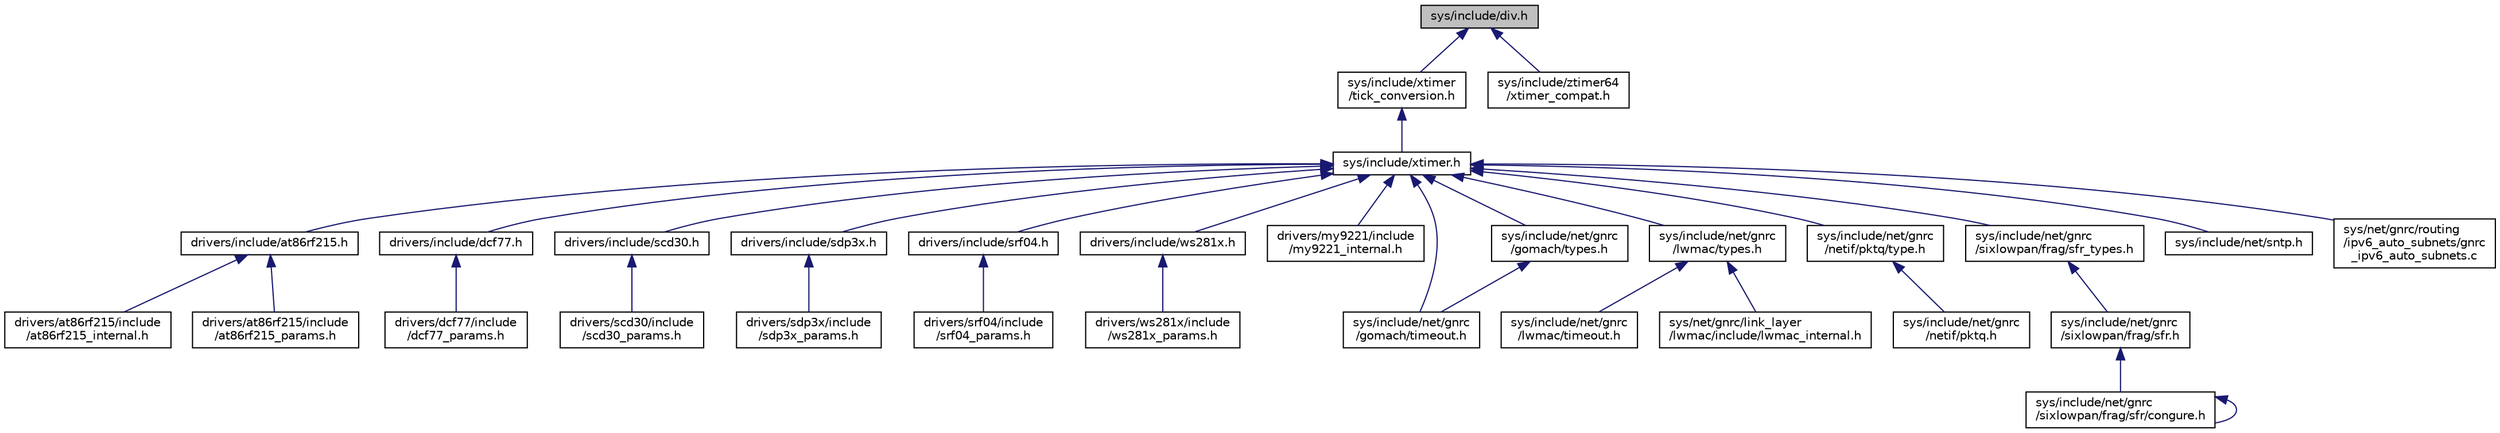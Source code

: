 digraph "sys/include/div.h"
{
 // LATEX_PDF_SIZE
  edge [fontname="Helvetica",fontsize="10",labelfontname="Helvetica",labelfontsize="10"];
  node [fontname="Helvetica",fontsize="10",shape=record];
  Node1 [label="sys/include/div.h",height=0.2,width=0.4,color="black", fillcolor="grey75", style="filled", fontcolor="black",tooltip=" "];
  Node1 -> Node2 [dir="back",color="midnightblue",fontsize="10",style="solid",fontname="Helvetica"];
  Node2 [label="sys/include/xtimer\l/tick_conversion.h",height=0.2,width=0.4,color="black", fillcolor="white", style="filled",URL="$tick__conversion_8h.html",tooltip="xtimer tick <-> seconds conversions for different values of XTIMER_HZ"];
  Node2 -> Node3 [dir="back",color="midnightblue",fontsize="10",style="solid",fontname="Helvetica"];
  Node3 [label="sys/include/xtimer.h",height=0.2,width=0.4,color="black", fillcolor="white", style="filled",URL="$xtimer_8h.html",tooltip="xtimer interface definitions"];
  Node3 -> Node4 [dir="back",color="midnightblue",fontsize="10",style="solid",fontname="Helvetica"];
  Node4 [label="drivers/include/at86rf215.h",height=0.2,width=0.4,color="black", fillcolor="white", style="filled",URL="$at86rf215_8h.html",tooltip="Interface definition for AT86RF215 based drivers."];
  Node4 -> Node5 [dir="back",color="midnightblue",fontsize="10",style="solid",fontname="Helvetica"];
  Node5 [label="drivers/at86rf215/include\l/at86rf215_internal.h",height=0.2,width=0.4,color="black", fillcolor="white", style="filled",URL="$at86rf215__internal_8h.html",tooltip="Low-Level functions for the AT86RF215 driver."];
  Node4 -> Node6 [dir="back",color="midnightblue",fontsize="10",style="solid",fontname="Helvetica"];
  Node6 [label="drivers/at86rf215/include\l/at86rf215_params.h",height=0.2,width=0.4,color="black", fillcolor="white", style="filled",URL="$at86rf215__params_8h.html",tooltip="Default configuration for the AT86RF215 driver."];
  Node3 -> Node7 [dir="back",color="midnightblue",fontsize="10",style="solid",fontname="Helvetica"];
  Node7 [label="drivers/include/dcf77.h",height=0.2,width=0.4,color="black", fillcolor="white", style="filled",URL="$dcf77_8h.html",tooltip="Interface definition for the dcf77 sensor driver."];
  Node7 -> Node8 [dir="back",color="midnightblue",fontsize="10",style="solid",fontname="Helvetica"];
  Node8 [label="drivers/dcf77/include\l/dcf77_params.h",height=0.2,width=0.4,color="black", fillcolor="white", style="filled",URL="$dcf77__params_8h.html",tooltip="Default configuration for DCF77 devices."];
  Node3 -> Node9 [dir="back",color="midnightblue",fontsize="10",style="solid",fontname="Helvetica"];
  Node9 [label="drivers/include/scd30.h",height=0.2,width=0.4,color="black", fillcolor="white", style="filled",URL="$scd30_8h.html",tooltip="Device driver interface for the SCD30 sensor."];
  Node9 -> Node10 [dir="back",color="midnightblue",fontsize="10",style="solid",fontname="Helvetica"];
  Node10 [label="drivers/scd30/include\l/scd30_params.h",height=0.2,width=0.4,color="black", fillcolor="white", style="filled",URL="$scd30__params_8h.html",tooltip="Device driver params interface for the SCD30 sensor."];
  Node3 -> Node11 [dir="back",color="midnightblue",fontsize="10",style="solid",fontname="Helvetica"];
  Node11 [label="drivers/include/sdp3x.h",height=0.2,width=0.4,color="black", fillcolor="white", style="filled",URL="$sdp3x_8h.html",tooltip="Device driver interface for the SDP3x sensor."];
  Node11 -> Node12 [dir="back",color="midnightblue",fontsize="10",style="solid",fontname="Helvetica"];
  Node12 [label="drivers/sdp3x/include\l/sdp3x_params.h",height=0.2,width=0.4,color="black", fillcolor="white", style="filled",URL="$sdp3x__params_8h.html",tooltip="Device driver params interface for the SDP3x sensor."];
  Node3 -> Node13 [dir="back",color="midnightblue",fontsize="10",style="solid",fontname="Helvetica"];
  Node13 [label="drivers/include/srf04.h",height=0.2,width=0.4,color="black", fillcolor="white", style="filled",URL="$srf04_8h.html",tooltip="Device driver for the srf04 ultra sonic range finder."];
  Node13 -> Node14 [dir="back",color="midnightblue",fontsize="10",style="solid",fontname="Helvetica"];
  Node14 [label="drivers/srf04/include\l/srf04_params.h",height=0.2,width=0.4,color="black", fillcolor="white", style="filled",URL="$srf04__params_8h.html",tooltip="Default configuration for srf04 devices."];
  Node3 -> Node15 [dir="back",color="midnightblue",fontsize="10",style="solid",fontname="Helvetica"];
  Node15 [label="drivers/include/ws281x.h",height=0.2,width=0.4,color="black", fillcolor="white", style="filled",URL="$ws281x_8h.html",tooltip="WS2812/SK6812 RGB LED Driver."];
  Node15 -> Node16 [dir="back",color="midnightblue",fontsize="10",style="solid",fontname="Helvetica"];
  Node16 [label="drivers/ws281x/include\l/ws281x_params.h",height=0.2,width=0.4,color="black", fillcolor="white", style="filled",URL="$ws281x__params_8h.html",tooltip="Default configuration for WS2812/SK6812 RGB LEDs."];
  Node3 -> Node17 [dir="back",color="midnightblue",fontsize="10",style="solid",fontname="Helvetica"];
  Node17 [label="drivers/my9221/include\l/my9221_internal.h",height=0.2,width=0.4,color="black", fillcolor="white", style="filled",URL="$my9221__internal_8h.html",tooltip="Internal config and parameters for the MY9221 LED controller."];
  Node3 -> Node18 [dir="back",color="midnightblue",fontsize="10",style="solid",fontname="Helvetica"];
  Node18 [label="sys/include/net/gnrc\l/gomach/timeout.h",height=0.2,width=0.4,color="black", fillcolor="white", style="filled",URL="$net_2gnrc_2gomach_2timeout_8h.html",tooltip="Timeout handling of GoMacH."];
  Node3 -> Node19 [dir="back",color="midnightblue",fontsize="10",style="solid",fontname="Helvetica"];
  Node19 [label="sys/include/net/gnrc\l/gomach/types.h",height=0.2,width=0.4,color="black", fillcolor="white", style="filled",URL="$sys_2include_2net_2gnrc_2gomach_2types_8h.html",tooltip="Internal used types of GoMacH."];
  Node19 -> Node18 [dir="back",color="midnightblue",fontsize="10",style="solid",fontname="Helvetica"];
  Node3 -> Node20 [dir="back",color="midnightblue",fontsize="10",style="solid",fontname="Helvetica"];
  Node20 [label="sys/include/net/gnrc\l/lwmac/types.h",height=0.2,width=0.4,color="black", fillcolor="white", style="filled",URL="$sys_2include_2net_2gnrc_2lwmac_2types_8h.html",tooltip="Definition of internal types used by LWMAC."];
  Node20 -> Node21 [dir="back",color="midnightblue",fontsize="10",style="solid",fontname="Helvetica"];
  Node21 [label="sys/include/net/gnrc\l/lwmac/timeout.h",height=0.2,width=0.4,color="black", fillcolor="white", style="filled",URL="$net_2gnrc_2lwmac_2timeout_8h.html",tooltip="Timeout handling of LWMAC."];
  Node20 -> Node22 [dir="back",color="midnightblue",fontsize="10",style="solid",fontname="Helvetica"];
  Node22 [label="sys/net/gnrc/link_layer\l/lwmac/include/lwmac_internal.h",height=0.2,width=0.4,color="black", fillcolor="white", style="filled",URL="$lwmac__internal_8h.html",tooltip="Interface definition for internal functions of LWMAC protocol."];
  Node3 -> Node23 [dir="back",color="midnightblue",fontsize="10",style="solid",fontname="Helvetica"];
  Node23 [label="sys/include/net/gnrc\l/netif/pktq/type.h",height=0.2,width=0.4,color="black", fillcolor="white", style="filled",URL="$type_8h.html",tooltip="Send queue for Network interface API type definitions"];
  Node23 -> Node24 [dir="back",color="midnightblue",fontsize="10",style="solid",fontname="Helvetica"];
  Node24 [label="sys/include/net/gnrc\l/netif/pktq.h",height=0.2,width=0.4,color="black", fillcolor="white", style="filled",URL="$pktq_8h.html",tooltip="Send queue for Network interface API definitions"];
  Node3 -> Node25 [dir="back",color="midnightblue",fontsize="10",style="solid",fontname="Helvetica"];
  Node25 [label="sys/include/net/gnrc\l/sixlowpan/frag/sfr_types.h",height=0.2,width=0.4,color="black", fillcolor="white", style="filled",URL="$sfr__types_8h.html",tooltip="6LoWPAN selective fragment recovery type definitions for GNRC"];
  Node25 -> Node26 [dir="back",color="midnightblue",fontsize="10",style="solid",fontname="Helvetica"];
  Node26 [label="sys/include/net/gnrc\l/sixlowpan/frag/sfr.h",height=0.2,width=0.4,color="black", fillcolor="white", style="filled",URL="$gnrc_2sixlowpan_2frag_2sfr_8h.html",tooltip="6LoWPAN selective fragment recovery definitions for GNRC"];
  Node26 -> Node27 [dir="back",color="midnightblue",fontsize="10",style="solid",fontname="Helvetica"];
  Node27 [label="sys/include/net/gnrc\l/sixlowpan/frag/sfr/congure.h",height=0.2,width=0.4,color="black", fillcolor="white", style="filled",URL="$net_2gnrc_2sixlowpan_2frag_2sfr_2congure_8h.html",tooltip="Congure definitions for 6LoWPAN selective fragment recovery."];
  Node27 -> Node27 [dir="back",color="midnightblue",fontsize="10",style="solid",fontname="Helvetica"];
  Node3 -> Node28 [dir="back",color="midnightblue",fontsize="10",style="solid",fontname="Helvetica"];
  Node28 [label="sys/include/net/sntp.h",height=0.2,width=0.4,color="black", fillcolor="white", style="filled",URL="$sntp_8h.html",tooltip="SNTP definitions."];
  Node3 -> Node29 [dir="back",color="midnightblue",fontsize="10",style="solid",fontname="Helvetica"];
  Node29 [label="sys/net/gnrc/routing\l/ipv6_auto_subnets/gnrc\l_ipv6_auto_subnets.c",height=0.2,width=0.4,color="black", fillcolor="white", style="filled",URL="$gnrc__ipv6__auto__subnets_8c.html",tooltip=" "];
  Node1 -> Node30 [dir="back",color="midnightblue",fontsize="10",style="solid",fontname="Helvetica"];
  Node30 [label="sys/include/ztimer64\l/xtimer_compat.h",height=0.2,width=0.4,color="black", fillcolor="white", style="filled",URL="$ztimer64_2xtimer__compat_8h.html",tooltip="ztimer64 xtimer wrapper interface"];
}
